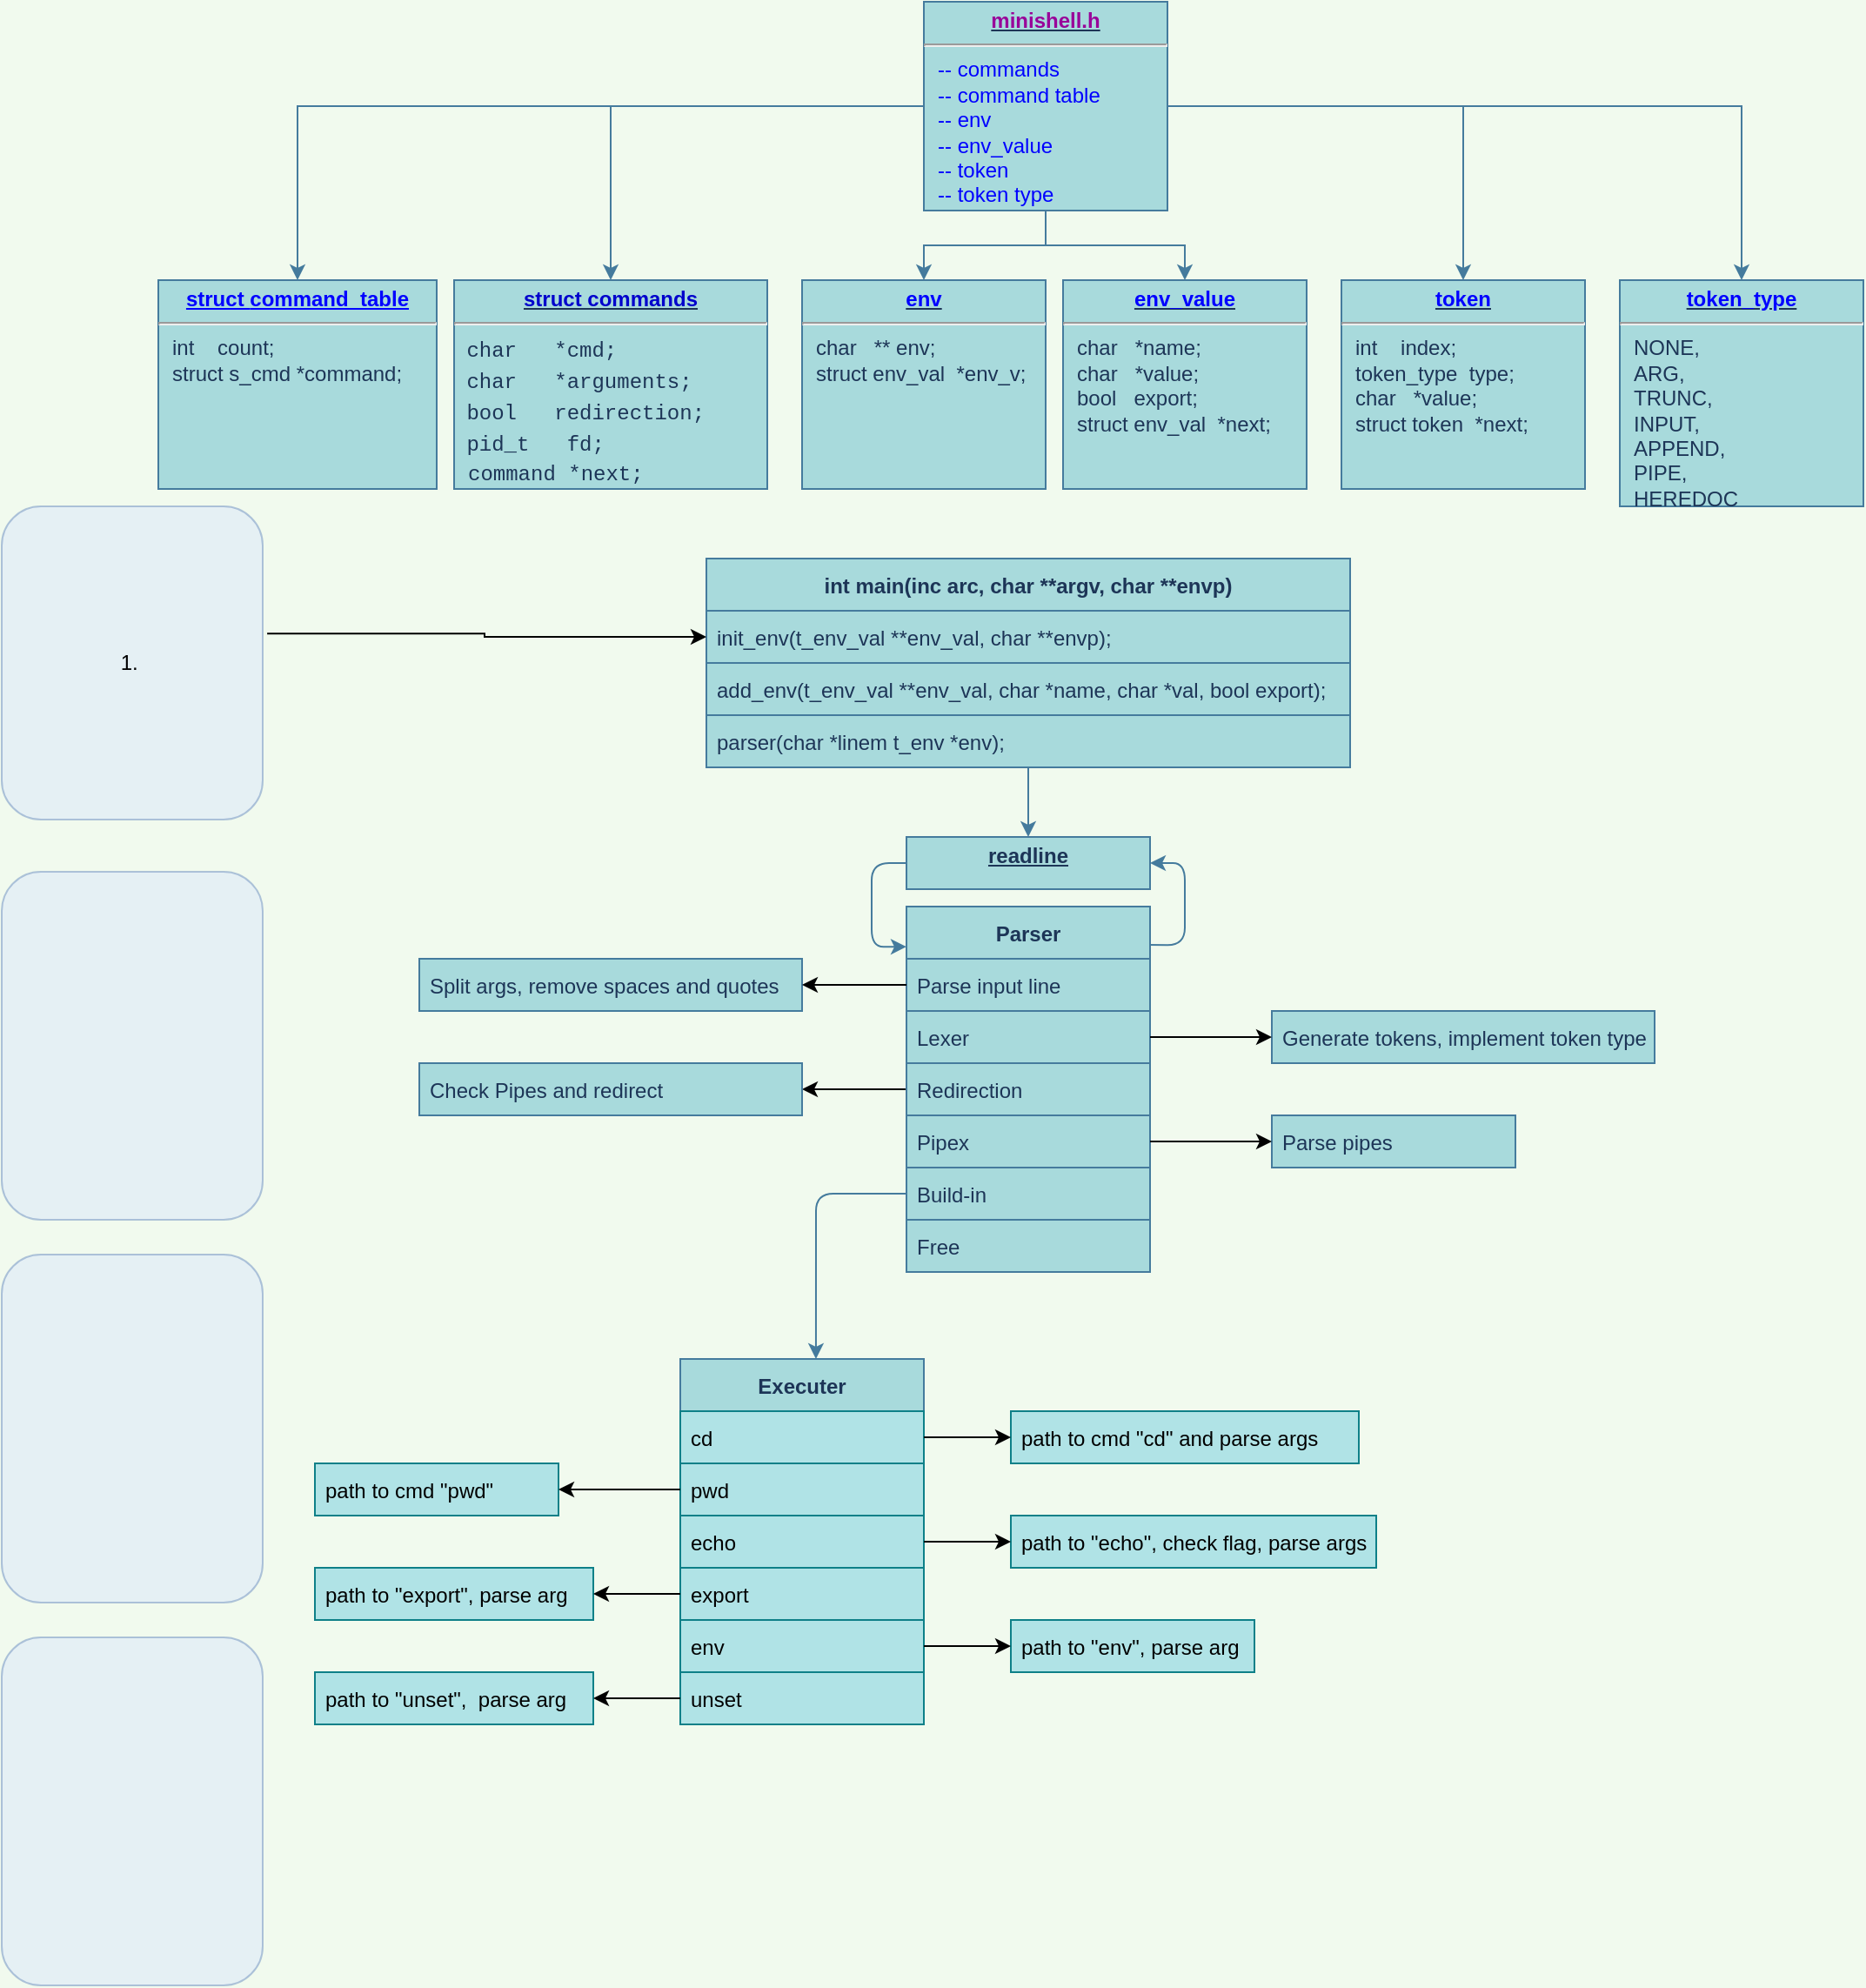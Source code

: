<mxfile version="18.0.3" type="github">
  <diagram name="Page-1" id="a7904f86-f2b4-8e86-fa97-74104820619b">
    <mxGraphModel dx="1113" dy="1105" grid="1" gridSize="10" guides="1" tooltips="1" connect="1" arrows="1" fold="1" page="1" pageScale="1" pageWidth="1100" pageHeight="850" background="#F1FAEE" math="0" shadow="0">
      <root>
        <mxCell id="0" />
        <mxCell id="1" parent="0" />
        <mxCell id="W5EvjPhlibk-w1ctuXIB-3" value="" style="edgeStyle=orthogonalEdgeStyle;rounded=0;orthogonalLoop=1;jettySize=auto;html=1;labelBackgroundColor=#F1FAEE;strokeColor=#457B9D;fontColor=#1D3557;" parent="1" source="24794b860abc3c2d-1" target="W5EvjPhlibk-w1ctuXIB-2" edge="1">
          <mxGeometry relative="1" as="geometry" />
        </mxCell>
        <mxCell id="W5EvjPhlibk-w1ctuXIB-8" value="" style="edgeStyle=orthogonalEdgeStyle;rounded=0;orthogonalLoop=1;jettySize=auto;html=1;fontColor=#1D3557;labelBackgroundColor=#F1FAEE;strokeColor=#457B9D;" parent="1" source="24794b860abc3c2d-1" target="W5EvjPhlibk-w1ctuXIB-7" edge="1">
          <mxGeometry relative="1" as="geometry" />
        </mxCell>
        <mxCell id="W5EvjPhlibk-w1ctuXIB-10" value="" style="edgeStyle=orthogonalEdgeStyle;rounded=0;orthogonalLoop=1;jettySize=auto;html=1;fontColor=#1D3557;labelBackgroundColor=#F1FAEE;strokeColor=#457B9D;" parent="1" source="24794b860abc3c2d-1" target="W5EvjPhlibk-w1ctuXIB-9" edge="1">
          <mxGeometry relative="1" as="geometry" />
        </mxCell>
        <mxCell id="W5EvjPhlibk-w1ctuXIB-12" value="" style="edgeStyle=orthogonalEdgeStyle;rounded=0;orthogonalLoop=1;jettySize=auto;html=1;fontColor=#1D3557;labelBackgroundColor=#F1FAEE;strokeColor=#457B9D;" parent="1" source="24794b860abc3c2d-1" target="W5EvjPhlibk-w1ctuXIB-11" edge="1">
          <mxGeometry relative="1" as="geometry" />
        </mxCell>
        <mxCell id="W5EvjPhlibk-w1ctuXIB-14" value="" style="edgeStyle=orthogonalEdgeStyle;rounded=0;orthogonalLoop=1;jettySize=auto;html=1;fontColor=#1D3557;labelBackgroundColor=#F1FAEE;strokeColor=#457B9D;" parent="1" source="24794b860abc3c2d-1" target="W5EvjPhlibk-w1ctuXIB-13" edge="1">
          <mxGeometry relative="1" as="geometry" />
        </mxCell>
        <mxCell id="24794b860abc3c2d-1" value="&lt;p style=&quot;margin: 0px ; margin-top: 4px ; text-align: center ; text-decoration: underline&quot;&gt;&lt;b&gt;&lt;font color=&quot;#990099&quot;&gt;minishell.h&lt;/font&gt;&lt;/b&gt;&lt;/p&gt;&lt;hr&gt;&lt;p style=&quot;margin: 0px ; margin-left: 8px&quot;&gt;&lt;font color=&quot;#0000ff&quot;&gt;-- commands&lt;/font&gt;&lt;/p&gt;&lt;p style=&quot;margin: 0px ; margin-left: 8px&quot;&gt;&lt;font color=&quot;#0000ff&quot;&gt;-- command table&lt;/font&gt;&lt;/p&gt;&lt;p style=&quot;margin: 0px ; margin-left: 8px&quot;&gt;&lt;font color=&quot;#0000ff&quot;&gt;-- env&lt;/font&gt;&lt;/p&gt;&lt;p style=&quot;margin: 0px ; margin-left: 8px&quot;&gt;&lt;font color=&quot;#0000ff&quot;&gt;-- env_value&lt;/font&gt;&lt;/p&gt;&lt;p style=&quot;margin: 0px ; margin-left: 8px&quot;&gt;&lt;font color=&quot;#0000ff&quot;&gt;-- token&lt;/font&gt;&lt;/p&gt;&lt;p style=&quot;margin: 0px ; margin-left: 8px&quot;&gt;&lt;font color=&quot;#0000ff&quot;&gt;-- token type&lt;/font&gt;&lt;/p&gt;&lt;p style=&quot;margin: 0px ; margin-left: 8px&quot;&gt;&lt;br&gt;&lt;/p&gt;" style="verticalAlign=top;align=left;overflow=fill;fontSize=12;fontFamily=Helvetica;html=1;rounded=0;shadow=0;comic=0;labelBackgroundColor=none;strokeWidth=1;fillColor=#A8DADC;strokeColor=#457B9D;fontColor=#1D3557;" parent="1" vertex="1">
          <mxGeometry x="560" y="60" width="140" height="120" as="geometry" />
        </mxCell>
        <mxCell id="W5EvjPhlibk-w1ctuXIB-5" value="" style="edgeStyle=orthogonalEdgeStyle;rounded=0;orthogonalLoop=1;jettySize=auto;html=1;labelBackgroundColor=#F1FAEE;strokeColor=#457B9D;fontColor=#1D3557;" parent="1" source="24794b860abc3c2d-1" target="W5EvjPhlibk-w1ctuXIB-4" edge="1">
          <mxGeometry relative="1" as="geometry" />
        </mxCell>
        <mxCell id="W5EvjPhlibk-w1ctuXIB-2" value="&lt;p style=&quot;margin: 0px ; margin-top: 4px ; text-align: center ; text-decoration: underline&quot;&gt;&lt;b&gt;&lt;font color=&quot;#0000cc&quot;&gt;struct commands&lt;/font&gt;&lt;/b&gt;&lt;/p&gt;&lt;hr&gt;&lt;div style=&quot;font-family: &amp;#34;menlo&amp;#34; , &amp;#34;monaco&amp;#34; , &amp;#34;courier new&amp;#34; , monospace ; line-height: 18px&quot;&gt;&lt;div&gt;&lt;span style=&quot;white-space: pre&quot;&gt;&amp;nbsp;&lt;/span&gt;char &lt;span style=&quot;white-space: pre&quot;&gt; &lt;/span&gt;&amp;nbsp;*cmd;&lt;/div&gt;&lt;div&gt;    &amp;nbsp;char &lt;span style=&quot;white-space: pre&quot;&gt; &lt;/span&gt;&amp;nbsp;*arguments;&lt;/div&gt;&lt;div&gt;    &amp;nbsp;bool &lt;span style=&quot;white-space: pre&quot;&gt; &lt;/span&gt;               redirection;&lt;/div&gt;&lt;div&gt;    &amp;nbsp;pid_t &lt;span style=&quot;white-space: pre&quot;&gt; &lt;/span&gt;              fd;&lt;/div&gt;&lt;/div&gt;&lt;p style=&quot;margin: 0px ; margin-left: 8px&quot;&gt;&lt;span style=&quot;font-family: &amp;#34;menlo&amp;#34; , &amp;#34;monaco&amp;#34; , &amp;#34;courier new&amp;#34; , monospace&quot;&gt;command&lt;/span&gt;&lt;span style=&quot;font-family: &amp;#34;menlo&amp;#34; , &amp;#34;monaco&amp;#34; , &amp;#34;courier new&amp;#34; , monospace&quot;&gt;    &lt;/span&gt;&lt;span style=&quot;font-family: &amp;#34;menlo&amp;#34; , &amp;#34;monaco&amp;#34; , &amp;#34;courier new&amp;#34; , monospace&quot;&gt;*&lt;/span&gt;&lt;span style=&quot;font-family: &amp;#34;menlo&amp;#34; , &amp;#34;monaco&amp;#34; , &amp;#34;courier new&amp;#34; , monospace&quot;&gt;next&lt;/span&gt;&lt;span style=&quot;font-family: &amp;#34;menlo&amp;#34; , &amp;#34;monaco&amp;#34; , &amp;#34;courier new&amp;#34; , monospace&quot;&gt;;&lt;/span&gt;&amp;nbsp;&lt;/p&gt;" style="verticalAlign=top;align=left;overflow=fill;fontSize=12;fontFamily=Helvetica;html=1;rounded=0;shadow=0;comic=0;labelBackgroundColor=none;strokeWidth=1;fillColor=#A8DADC;strokeColor=#457B9D;fontColor=#1D3557;" parent="1" vertex="1">
          <mxGeometry x="290" y="220" width="180" height="120" as="geometry" />
        </mxCell>
        <mxCell id="W5EvjPhlibk-w1ctuXIB-4" value="&lt;p style=&quot;margin: 4px 0px 0px ; text-align: center&quot;&gt;&lt;font color=&quot;#0000ff&quot;&gt;&lt;b style=&quot;text-decoration: underline&quot;&gt;struct&amp;nbsp;&lt;/b&gt;&lt;b&gt;&lt;u&gt;command_table&lt;/u&gt;&lt;/b&gt;&lt;/font&gt;&lt;/p&gt;&lt;hr&gt;&lt;p style=&quot;margin: 0px ; margin-left: 8px&quot;&gt;int &lt;span style=&quot;white-space: pre&quot;&gt; &lt;span style=&quot;white-space: pre&quot;&gt; &lt;span style=&quot;white-space: pre&quot;&gt; &lt;/span&gt;&lt;/span&gt;&lt;/span&gt;count;&lt;/p&gt;&lt;p style=&quot;margin: 0px ; margin-left: 8px&quot;&gt;struct s_cmd&lt;span style=&quot;white-space: pre&quot;&gt; &lt;/span&gt;*command;&lt;/p&gt;" style="verticalAlign=top;align=left;overflow=fill;fontSize=12;fontFamily=Helvetica;html=1;rounded=0;shadow=0;comic=0;labelBackgroundColor=none;strokeWidth=1;fillColor=#A8DADC;strokeColor=#457B9D;fontColor=#1D3557;" parent="1" vertex="1">
          <mxGeometry x="120" y="220" width="160" height="120" as="geometry" />
        </mxCell>
        <mxCell id="W5EvjPhlibk-w1ctuXIB-6" style="edgeStyle=orthogonalEdgeStyle;rounded=0;orthogonalLoop=1;jettySize=auto;html=1;exitX=0.5;exitY=1;exitDx=0;exitDy=0;labelBackgroundColor=#F1FAEE;strokeColor=#457B9D;fontColor=#1D3557;" parent="1" source="W5EvjPhlibk-w1ctuXIB-4" target="W5EvjPhlibk-w1ctuXIB-4" edge="1">
          <mxGeometry relative="1" as="geometry" />
        </mxCell>
        <mxCell id="W5EvjPhlibk-w1ctuXIB-7" value="&lt;p style=&quot;margin: 0px ; margin-top: 4px ; text-align: center ; text-decoration: underline&quot;&gt;&lt;b&gt;&lt;font color=&quot;#0000ff&quot;&gt;token&lt;/font&gt;&lt;/b&gt;&lt;/p&gt;&lt;hr&gt;&lt;p style=&quot;margin: 0px ; margin-left: 8px&quot;&gt;int &lt;span style=&quot;white-space: pre&quot;&gt; &lt;span style=&quot;white-space: pre&quot;&gt; &lt;span style=&quot;white-space: pre&quot;&gt; &lt;/span&gt;&lt;/span&gt;&lt;/span&gt;index;&lt;/p&gt;&lt;p style=&quot;margin: 0px ; margin-left: 8px&quot;&gt;token_type &lt;span style=&quot;white-space: pre&quot;&gt; &lt;/span&gt;type;&lt;/p&gt;&lt;p style=&quot;margin: 0px ; margin-left: 8px&quot;&gt;char &lt;span style=&quot;white-space: pre&quot;&gt; &lt;span style=&quot;white-space: pre&quot;&gt; &lt;/span&gt;&lt;/span&gt;*value;&lt;/p&gt;&lt;p style=&quot;margin: 0px ; margin-left: 8px&quot;&gt;struct token &lt;span style=&quot;white-space: pre&quot;&gt; &lt;/span&gt;*next;&lt;/p&gt;&lt;p style=&quot;margin: 0px ; margin-left: 8px&quot;&gt;&lt;br&gt;&lt;/p&gt;" style="verticalAlign=top;align=left;overflow=fill;fontSize=12;fontFamily=Helvetica;html=1;rounded=0;shadow=0;comic=0;labelBackgroundColor=none;strokeWidth=1;fillColor=#A8DADC;strokeColor=#457B9D;fontColor=#1D3557;" parent="1" vertex="1">
          <mxGeometry x="800" y="220" width="140" height="120" as="geometry" />
        </mxCell>
        <mxCell id="W5EvjPhlibk-w1ctuXIB-9" value="&lt;p style=&quot;margin: 0px ; margin-top: 4px ; text-align: center ; text-decoration: underline&quot;&gt;&lt;b&gt;&lt;font color=&quot;#0000ff&quot;&gt;env_value&lt;/font&gt;&lt;/b&gt;&lt;/p&gt;&lt;hr&gt;&lt;p style=&quot;margin: 0px ; margin-left: 8px&quot;&gt;char&lt;span style=&quot;white-space: pre&quot;&gt; &lt;span style=&quot;white-space: pre&quot;&gt; &lt;span style=&quot;white-space: pre&quot;&gt; &lt;/span&gt;&lt;/span&gt;&lt;/span&gt;*name;&lt;/p&gt;&lt;p style=&quot;margin: 0px ; margin-left: 8px&quot;&gt;char &lt;span style=&quot;white-space: pre&quot;&gt; &lt;span style=&quot;white-space: pre&quot;&gt; &lt;/span&gt;&lt;/span&gt;*value;&lt;/p&gt;&lt;p style=&quot;margin: 0px ; margin-left: 8px&quot;&gt;bool &lt;span style=&quot;white-space: pre&quot;&gt; &lt;span style=&quot;white-space: pre&quot;&gt; &lt;/span&gt;&lt;/span&gt;export;&lt;/p&gt;&lt;p style=&quot;margin: 0px ; margin-left: 8px&quot;&gt;struct env_val &lt;span style=&quot;white-space: pre&quot;&gt; &lt;/span&gt;*next;&lt;/p&gt;&lt;p style=&quot;margin: 0px ; margin-left: 8px&quot;&gt;&lt;br&gt;&lt;/p&gt;&lt;p style=&quot;margin: 0px ; margin-left: 8px&quot;&gt;&lt;br&gt;&lt;/p&gt;" style="verticalAlign=top;align=left;overflow=fill;fontSize=12;fontFamily=Helvetica;html=1;rounded=0;shadow=0;comic=0;labelBackgroundColor=none;strokeWidth=1;fillColor=#A8DADC;strokeColor=#457B9D;fontColor=#1D3557;" parent="1" vertex="1">
          <mxGeometry x="640" y="220" width="140" height="120" as="geometry" />
        </mxCell>
        <mxCell id="W5EvjPhlibk-w1ctuXIB-11" value="&lt;p style=&quot;margin: 0px ; margin-top: 4px ; text-align: center ; text-decoration: underline&quot;&gt;&lt;b&gt;&lt;font color=&quot;#0000ff&quot;&gt;token_type&lt;/font&gt;&lt;/b&gt;&lt;/p&gt;&lt;hr&gt;&lt;p style=&quot;margin: 0px ; margin-left: 8px&quot;&gt;NONE,&lt;/p&gt;&lt;p style=&quot;margin: 0px ; margin-left: 8px&quot;&gt;ARG,&lt;/p&gt;&lt;p style=&quot;margin: 0px ; margin-left: 8px&quot;&gt;TRUNC,&lt;/p&gt;&lt;p style=&quot;margin: 0px ; margin-left: 8px&quot;&gt;INPUT,&lt;/p&gt;&lt;p style=&quot;margin: 0px ; margin-left: 8px&quot;&gt;APPEND,&lt;/p&gt;&lt;p style=&quot;margin: 0px ; margin-left: 8px&quot;&gt;PIPE,&lt;/p&gt;&lt;p style=&quot;margin: 0px ; margin-left: 8px&quot;&gt;HEREDOC&lt;/p&gt;&lt;p style=&quot;margin: 0px ; margin-left: 8px&quot;&gt;&lt;br&gt;&lt;/p&gt;" style="verticalAlign=top;align=left;overflow=fill;fontSize=12;fontFamily=Helvetica;html=1;rounded=0;shadow=0;comic=0;labelBackgroundColor=none;strokeWidth=1;fillColor=#A8DADC;strokeColor=#457B9D;fontColor=#1D3557;" parent="1" vertex="1">
          <mxGeometry x="960" y="220" width="140" height="130" as="geometry" />
        </mxCell>
        <mxCell id="W5EvjPhlibk-w1ctuXIB-13" value="&lt;p style=&quot;margin: 0px ; margin-top: 4px ; text-align: center ; text-decoration: underline&quot;&gt;&lt;b&gt;&lt;font color=&quot;#0000ff&quot;&gt;env&lt;/font&gt;&lt;/b&gt;&lt;/p&gt;&lt;hr&gt;&lt;p style=&quot;margin: 0px ; margin-left: 8px&quot;&gt;char &lt;span style=&quot;white-space: pre&quot;&gt; &lt;span style=&quot;white-space: pre&quot;&gt; &lt;/span&gt;&lt;/span&gt;** env;&lt;/p&gt;&lt;p style=&quot;margin: 0px ; margin-left: 8px&quot;&gt;struct env_val &lt;span style=&quot;white-space: pre&quot;&gt; &lt;/span&gt;*env_v;&lt;/p&gt;&lt;p style=&quot;margin: 0px ; margin-left: 8px&quot;&gt;&lt;br&gt;&lt;/p&gt;" style="verticalAlign=top;align=left;overflow=fill;fontSize=12;fontFamily=Helvetica;html=1;rounded=0;shadow=0;comic=0;labelBackgroundColor=none;strokeWidth=1;fillColor=#A8DADC;strokeColor=#457B9D;fontColor=#1D3557;" parent="1" vertex="1">
          <mxGeometry x="490" y="220" width="140" height="120" as="geometry" />
        </mxCell>
        <mxCell id="dsdkV8LzMOxpKACkDe4v-24" style="edgeStyle=orthogonalEdgeStyle;curved=0;rounded=1;sketch=0;orthogonalLoop=1;jettySize=auto;html=1;entryX=0;entryY=0.11;entryDx=0;entryDy=0;entryPerimeter=0;fontColor=#1D3557;strokeColor=#457B9D;fillColor=#A8DADC;exitX=0;exitY=0.5;exitDx=0;exitDy=0;labelBackgroundColor=#F1FAEE;" parent="1" source="W5EvjPhlibk-w1ctuXIB-15" target="dsdkV8LzMOxpKACkDe4v-9" edge="1">
          <mxGeometry relative="1" as="geometry" />
        </mxCell>
        <mxCell id="W5EvjPhlibk-w1ctuXIB-15" value="&lt;p style=&quot;margin: 0px ; margin-top: 4px ; text-align: center ; text-decoration: underline&quot;&gt;&lt;b&gt;readline&lt;/b&gt;&lt;/p&gt;" style="verticalAlign=top;align=left;overflow=fill;fontSize=12;fontFamily=Helvetica;html=1;rounded=0;shadow=0;comic=0;labelBackgroundColor=none;strokeWidth=1;fillColor=#A8DADC;strokeColor=#457B9D;fontColor=#1D3557;" parent="1" vertex="1">
          <mxGeometry x="550" y="540" width="140" height="30" as="geometry" />
        </mxCell>
        <mxCell id="dsdkV8LzMOxpKACkDe4v-19" value="" style="edgeStyle=orthogonalEdgeStyle;rounded=0;orthogonalLoop=1;jettySize=auto;html=1;labelBackgroundColor=#F1FAEE;strokeColor=#457B9D;fontColor=#1D3557;" parent="1" source="dsdkV8LzMOxpKACkDe4v-2" target="W5EvjPhlibk-w1ctuXIB-15" edge="1">
          <mxGeometry relative="1" as="geometry" />
        </mxCell>
        <mxCell id="dsdkV8LzMOxpKACkDe4v-2" value="int main(inc arc, char **argv, char **envp)" style="swimlane;fontStyle=1;childLayout=stackLayout;horizontal=1;startSize=30;horizontalStack=0;resizeParent=1;resizeParentMax=0;resizeLast=0;collapsible=1;marginBottom=0;rounded=0;fillColor=#A8DADC;strokeColor=#457B9D;fontColor=#1D3557;" parent="1" vertex="1">
          <mxGeometry x="435" y="380" width="370" height="120" as="geometry">
            <mxRectangle x="435" y="380" width="270" height="30" as="alternateBounds" />
          </mxGeometry>
        </mxCell>
        <mxCell id="dsdkV8LzMOxpKACkDe4v-3" value="init_env(t_env_val **env_val, char **envp);" style="text;align=left;verticalAlign=middle;spacingLeft=4;spacingRight=4;overflow=hidden;points=[[0,0.5],[1,0.5]];portConstraint=eastwest;rotatable=0;fillColor=#A8DADC;fontColor=#1D3557;strokeColor=#457B9D;rounded=0;" parent="dsdkV8LzMOxpKACkDe4v-2" vertex="1">
          <mxGeometry y="30" width="370" height="30" as="geometry" />
        </mxCell>
        <mxCell id="dsdkV8LzMOxpKACkDe4v-4" value="add_env(t_env_val **env_val, char *name, char *val, bool export);" style="text;align=left;verticalAlign=middle;spacingLeft=4;spacingRight=4;overflow=hidden;points=[[0,0.5],[1,0.5]];portConstraint=eastwest;rotatable=0;fillColor=#A8DADC;fontColor=#1D3557;strokeColor=#457B9D;rounded=0;" parent="dsdkV8LzMOxpKACkDe4v-2" vertex="1">
          <mxGeometry y="60" width="370" height="30" as="geometry" />
        </mxCell>
        <mxCell id="dsdkV8LzMOxpKACkDe4v-5" value="parser(char *linem t_env *env);" style="text;align=left;verticalAlign=middle;spacingLeft=4;spacingRight=4;overflow=hidden;points=[[0,0.5],[1,0.5]];portConstraint=eastwest;rotatable=0;fillColor=#A8DADC;fontColor=#1D3557;strokeColor=#457B9D;rounded=0;" parent="dsdkV8LzMOxpKACkDe4v-2" vertex="1">
          <mxGeometry y="90" width="370" height="30" as="geometry" />
        </mxCell>
        <mxCell id="dsdkV8LzMOxpKACkDe4v-26" style="edgeStyle=orthogonalEdgeStyle;curved=0;rounded=1;sketch=0;orthogonalLoop=1;jettySize=auto;html=1;entryX=1;entryY=0.5;entryDx=0;entryDy=0;fontColor=#1D3557;strokeColor=#457B9D;fillColor=#A8DADC;exitX=0.993;exitY=0.105;exitDx=0;exitDy=0;exitPerimeter=0;labelBackgroundColor=#F1FAEE;" parent="1" source="dsdkV8LzMOxpKACkDe4v-9" target="W5EvjPhlibk-w1ctuXIB-15" edge="1">
          <mxGeometry relative="1" as="geometry" />
        </mxCell>
        <mxCell id="6PJnitpZ1YVtdbFb0aaP-4" style="edgeStyle=orthogonalEdgeStyle;rounded=0;orthogonalLoop=1;jettySize=auto;html=1;exitX=0;exitY=0.5;exitDx=0;exitDy=0;entryX=1;entryY=0.5;entryDx=0;entryDy=0;" edge="1" parent="1" source="dsdkV8LzMOxpKACkDe4v-9" target="dsdkV8LzMOxpKACkDe4v-20">
          <mxGeometry relative="1" as="geometry" />
        </mxCell>
        <mxCell id="dsdkV8LzMOxpKACkDe4v-9" value="Parser" style="swimlane;fontStyle=1;childLayout=stackLayout;horizontal=1;startSize=30;horizontalStack=0;resizeParent=1;resizeParentMax=0;resizeLast=0;collapsible=1;marginBottom=0;fillColor=#A8DADC;fontColor=#1D3557;strokeColor=#457B9D;rounded=0;" parent="1" vertex="1">
          <mxGeometry x="550" y="580" width="140" height="210" as="geometry">
            <mxRectangle x="550" y="590" width="70" height="30" as="alternateBounds" />
          </mxGeometry>
        </mxCell>
        <mxCell id="6PJnitpZ1YVtdbFb0aaP-7" value="Parse input line" style="text;strokeColor=#457B9D;fillColor=#A8DADC;align=left;verticalAlign=middle;spacingLeft=4;spacingRight=4;overflow=hidden;points=[[0,0.5],[1,0.5]];portConstraint=eastwest;rotatable=0;fontColor=#1D3557;rounded=0;" vertex="1" parent="dsdkV8LzMOxpKACkDe4v-9">
          <mxGeometry y="30" width="140" height="30" as="geometry" />
        </mxCell>
        <mxCell id="dsdkV8LzMOxpKACkDe4v-14" value="Lexer" style="text;strokeColor=#457B9D;fillColor=#A8DADC;align=left;verticalAlign=middle;spacingLeft=4;spacingRight=4;overflow=hidden;points=[[0,0.5],[1,0.5]];portConstraint=eastwest;rotatable=0;fontColor=#1D3557;rounded=0;" parent="dsdkV8LzMOxpKACkDe4v-9" vertex="1">
          <mxGeometry y="60" width="140" height="30" as="geometry" />
        </mxCell>
        <mxCell id="6PJnitpZ1YVtdbFb0aaP-3" value="Redirection" style="text;strokeColor=#457B9D;fillColor=#A8DADC;align=left;verticalAlign=middle;spacingLeft=4;spacingRight=4;overflow=hidden;points=[[0,0.5],[1,0.5]];portConstraint=eastwest;rotatable=0;fontColor=#1D3557;rounded=0;" vertex="1" parent="dsdkV8LzMOxpKACkDe4v-9">
          <mxGeometry y="90" width="140" height="30" as="geometry" />
        </mxCell>
        <mxCell id="dsdkV8LzMOxpKACkDe4v-12" value="Pipex" style="text;strokeColor=#457B9D;fillColor=#A8DADC;align=left;verticalAlign=middle;spacingLeft=4;spacingRight=4;overflow=hidden;points=[[0,0.5],[1,0.5]];portConstraint=eastwest;rotatable=0;fontColor=#1D3557;rounded=0;" parent="dsdkV8LzMOxpKACkDe4v-9" vertex="1">
          <mxGeometry y="120" width="140" height="30" as="geometry" />
        </mxCell>
        <mxCell id="dsdkV8LzMOxpKACkDe4v-28" value="Build-in" style="text;strokeColor=#457B9D;fillColor=#A8DADC;align=left;verticalAlign=middle;spacingLeft=4;spacingRight=4;overflow=hidden;points=[[0,0.5],[1,0.5]];portConstraint=eastwest;rotatable=0;fontColor=#1D3557;rounded=0;fontStyle=0" parent="dsdkV8LzMOxpKACkDe4v-9" vertex="1">
          <mxGeometry y="150" width="140" height="30" as="geometry" />
        </mxCell>
        <mxCell id="dsdkV8LzMOxpKACkDe4v-15" value="Free" style="text;strokeColor=#457B9D;fillColor=#A8DADC;align=left;verticalAlign=middle;spacingLeft=4;spacingRight=4;overflow=hidden;points=[[0,0.5],[1,0.5]];portConstraint=eastwest;rotatable=0;fontColor=#1D3557;rounded=0;" parent="dsdkV8LzMOxpKACkDe4v-9" vertex="1">
          <mxGeometry y="180" width="140" height="30" as="geometry" />
        </mxCell>
        <mxCell id="dsdkV8LzMOxpKACkDe4v-30" style="edgeStyle=orthogonalEdgeStyle;curved=0;rounded=1;sketch=0;orthogonalLoop=1;jettySize=auto;html=1;entryX=0.557;entryY=0;entryDx=0;entryDy=0;fontColor=#1D3557;strokeColor=#457B9D;fillColor=#A8DADC;entryPerimeter=0;labelBackgroundColor=#F1FAEE;" parent="1" source="dsdkV8LzMOxpKACkDe4v-28" target="dsdkV8LzMOxpKACkDe4v-32" edge="1">
          <mxGeometry relative="1" as="geometry">
            <mxPoint x="310" y="740" as="targetPoint" />
          </mxGeometry>
        </mxCell>
        <mxCell id="dsdkV8LzMOxpKACkDe4v-32" value="Executer" style="swimlane;fontStyle=1;childLayout=stackLayout;horizontal=1;startSize=30;horizontalStack=0;resizeParent=1;resizeParentMax=0;resizeLast=0;collapsible=1;marginBottom=0;rounded=0;sketch=0;fontColor=#1D3557;strokeColor=#457B9D;fillColor=#A8DADC;" parent="1" vertex="1">
          <mxGeometry x="420" y="840" width="140" height="210" as="geometry" />
        </mxCell>
        <mxCell id="dsdkV8LzMOxpKACkDe4v-34" value="cd" style="text;strokeColor=#0e8088;fillColor=#b0e3e6;align=left;verticalAlign=middle;spacingLeft=4;spacingRight=4;overflow=hidden;points=[[0,0.5],[1,0.5]];portConstraint=eastwest;rotatable=0;rounded=0;sketch=0;" parent="dsdkV8LzMOxpKACkDe4v-32" vertex="1">
          <mxGeometry y="30" width="140" height="30" as="geometry" />
        </mxCell>
        <mxCell id="6PJnitpZ1YVtdbFb0aaP-11" value="pwd" style="text;strokeColor=#0e8088;fillColor=#b0e3e6;align=left;verticalAlign=middle;spacingLeft=4;spacingRight=4;overflow=hidden;points=[[0,0.5],[1,0.5]];portConstraint=eastwest;rotatable=0;rounded=0;sketch=0;" vertex="1" parent="dsdkV8LzMOxpKACkDe4v-32">
          <mxGeometry y="60" width="140" height="30" as="geometry" />
        </mxCell>
        <mxCell id="dsdkV8LzMOxpKACkDe4v-37" value="echo" style="text;strokeColor=#0e8088;fillColor=#b0e3e6;align=left;verticalAlign=middle;spacingLeft=4;spacingRight=4;overflow=hidden;points=[[0,0.5],[1,0.5]];portConstraint=eastwest;rotatable=0;rounded=0;sketch=0;" parent="dsdkV8LzMOxpKACkDe4v-32" vertex="1">
          <mxGeometry y="90" width="140" height="30" as="geometry" />
        </mxCell>
        <mxCell id="6PJnitpZ1YVtdbFb0aaP-15" value="export" style="text;strokeColor=#0e8088;fillColor=#b0e3e6;align=left;verticalAlign=middle;spacingLeft=4;spacingRight=4;overflow=hidden;points=[[0,0.5],[1,0.5]];portConstraint=eastwest;rotatable=0;rounded=0;sketch=0;" vertex="1" parent="dsdkV8LzMOxpKACkDe4v-32">
          <mxGeometry y="120" width="140" height="30" as="geometry" />
        </mxCell>
        <mxCell id="dsdkV8LzMOxpKACkDe4v-36" value="env" style="text;strokeColor=#0e8088;fillColor=#b0e3e6;align=left;verticalAlign=middle;spacingLeft=4;spacingRight=4;overflow=hidden;points=[[0,0.5],[1,0.5]];portConstraint=eastwest;rotatable=0;rounded=0;sketch=0;" parent="dsdkV8LzMOxpKACkDe4v-32" vertex="1">
          <mxGeometry y="150" width="140" height="30" as="geometry" />
        </mxCell>
        <mxCell id="dsdkV8LzMOxpKACkDe4v-39" value="unset" style="text;strokeColor=#0e8088;fillColor=#b0e3e6;align=left;verticalAlign=middle;spacingLeft=4;spacingRight=4;overflow=hidden;points=[[0,0.5],[1,0.5]];portConstraint=eastwest;rotatable=0;rounded=0;sketch=0;" parent="dsdkV8LzMOxpKACkDe4v-32" vertex="1">
          <mxGeometry y="180" width="140" height="30" as="geometry" />
        </mxCell>
        <mxCell id="6PJnitpZ1YVtdbFb0aaP-1" value="Generate tokens, implement token type" style="text;strokeColor=#457B9D;fillColor=#A8DADC;align=left;verticalAlign=middle;spacingLeft=4;spacingRight=4;overflow=hidden;points=[[0,0.5],[1,0.5]];portConstraint=eastwest;rotatable=0;fontColor=#1D3557;rounded=0;" vertex="1" parent="1">
          <mxGeometry x="760" y="640" width="220" height="30" as="geometry" />
        </mxCell>
        <mxCell id="6PJnitpZ1YVtdbFb0aaP-2" style="edgeStyle=orthogonalEdgeStyle;rounded=0;orthogonalLoop=1;jettySize=auto;html=1;exitX=1;exitY=0.5;exitDx=0;exitDy=0;entryX=0;entryY=0.5;entryDx=0;entryDy=0;" edge="1" parent="1" source="dsdkV8LzMOxpKACkDe4v-14" target="6PJnitpZ1YVtdbFb0aaP-1">
          <mxGeometry relative="1" as="geometry" />
        </mxCell>
        <mxCell id="dsdkV8LzMOxpKACkDe4v-20" value="Check Pipes and redirect" style="text;strokeColor=#457B9D;fillColor=#A8DADC;align=left;verticalAlign=middle;spacingLeft=4;spacingRight=4;overflow=hidden;points=[[0,0.5],[1,0.5]];portConstraint=eastwest;rotatable=0;fontColor=#1D3557;rounded=0;" parent="1" vertex="1">
          <mxGeometry x="270" y="670" width="220" height="30" as="geometry" />
        </mxCell>
        <mxCell id="6PJnitpZ1YVtdbFb0aaP-5" value="Parse pipes" style="text;strokeColor=#457B9D;fillColor=#A8DADC;align=left;verticalAlign=middle;spacingLeft=4;spacingRight=4;overflow=hidden;points=[[0,0.5],[1,0.5]];portConstraint=eastwest;rotatable=0;fontColor=#1D3557;rounded=0;" vertex="1" parent="1">
          <mxGeometry x="760" y="700" width="140" height="30" as="geometry" />
        </mxCell>
        <mxCell id="6PJnitpZ1YVtdbFb0aaP-6" style="edgeStyle=orthogonalEdgeStyle;rounded=0;orthogonalLoop=1;jettySize=auto;html=1;exitX=1;exitY=0.5;exitDx=0;exitDy=0;" edge="1" parent="1" source="dsdkV8LzMOxpKACkDe4v-12" target="6PJnitpZ1YVtdbFb0aaP-5">
          <mxGeometry relative="1" as="geometry" />
        </mxCell>
        <mxCell id="dsdkV8LzMOxpKACkDe4v-13" value="Split args, remove spaces and quotes" style="text;strokeColor=#457B9D;fillColor=#A8DADC;align=left;verticalAlign=middle;spacingLeft=4;spacingRight=4;overflow=hidden;points=[[0,0.5],[1,0.5]];portConstraint=eastwest;rotatable=0;fontColor=#1D3557;rounded=0;" parent="1" vertex="1">
          <mxGeometry x="270" y="610" width="220" height="30" as="geometry" />
        </mxCell>
        <mxCell id="6PJnitpZ1YVtdbFb0aaP-8" style="edgeStyle=orthogonalEdgeStyle;rounded=0;orthogonalLoop=1;jettySize=auto;html=1;exitX=0;exitY=0.5;exitDx=0;exitDy=0;" edge="1" parent="1" source="6PJnitpZ1YVtdbFb0aaP-7" target="dsdkV8LzMOxpKACkDe4v-13">
          <mxGeometry relative="1" as="geometry" />
        </mxCell>
        <mxCell id="6PJnitpZ1YVtdbFb0aaP-9" value="path to cmd &quot;cd&quot; and parse args" style="text;strokeColor=#0e8088;fillColor=#b0e3e6;align=left;verticalAlign=middle;spacingLeft=4;spacingRight=4;overflow=hidden;points=[[0,0.5],[1,0.5]];portConstraint=eastwest;rotatable=0;rounded=0;sketch=0;" vertex="1" parent="1">
          <mxGeometry x="610" y="870" width="200" height="30" as="geometry" />
        </mxCell>
        <mxCell id="6PJnitpZ1YVtdbFb0aaP-10" style="edgeStyle=orthogonalEdgeStyle;rounded=0;orthogonalLoop=1;jettySize=auto;html=1;exitX=1;exitY=0.5;exitDx=0;exitDy=0;" edge="1" parent="1" source="dsdkV8LzMOxpKACkDe4v-34" target="6PJnitpZ1YVtdbFb0aaP-9">
          <mxGeometry relative="1" as="geometry" />
        </mxCell>
        <mxCell id="dsdkV8LzMOxpKACkDe4v-35" value="path to cmd &quot;pwd&quot;" style="text;strokeColor=#0e8088;fillColor=#b0e3e6;align=left;verticalAlign=middle;spacingLeft=4;spacingRight=4;overflow=hidden;points=[[0,0.5],[1,0.5]];portConstraint=eastwest;rotatable=0;rounded=0;sketch=0;" parent="1" vertex="1">
          <mxGeometry x="210" y="900" width="140" height="30" as="geometry" />
        </mxCell>
        <mxCell id="6PJnitpZ1YVtdbFb0aaP-12" style="edgeStyle=orthogonalEdgeStyle;rounded=0;orthogonalLoop=1;jettySize=auto;html=1;exitX=0;exitY=0.5;exitDx=0;exitDy=0;entryX=1;entryY=0.5;entryDx=0;entryDy=0;" edge="1" parent="1" source="6PJnitpZ1YVtdbFb0aaP-11" target="dsdkV8LzMOxpKACkDe4v-35">
          <mxGeometry relative="1" as="geometry" />
        </mxCell>
        <mxCell id="6PJnitpZ1YVtdbFb0aaP-13" value="path to &quot;echo&quot;, check flag, parse args" style="text;strokeColor=#0e8088;fillColor=#b0e3e6;align=left;verticalAlign=middle;spacingLeft=4;spacingRight=4;overflow=hidden;points=[[0,0.5],[1,0.5]];portConstraint=eastwest;rotatable=0;rounded=0;sketch=0;" vertex="1" parent="1">
          <mxGeometry x="610" y="930" width="210" height="30" as="geometry" />
        </mxCell>
        <mxCell id="6PJnitpZ1YVtdbFb0aaP-14" style="edgeStyle=orthogonalEdgeStyle;rounded=0;orthogonalLoop=1;jettySize=auto;html=1;exitX=1;exitY=0.5;exitDx=0;exitDy=0;entryX=0;entryY=0.5;entryDx=0;entryDy=0;" edge="1" parent="1" source="dsdkV8LzMOxpKACkDe4v-37" target="6PJnitpZ1YVtdbFb0aaP-13">
          <mxGeometry relative="1" as="geometry" />
        </mxCell>
        <mxCell id="dsdkV8LzMOxpKACkDe4v-38" value="path to &quot;export&quot;, parse arg" style="text;strokeColor=#0e8088;fillColor=#b0e3e6;align=left;verticalAlign=middle;spacingLeft=4;spacingRight=4;overflow=hidden;points=[[0,0.5],[1,0.5]];portConstraint=eastwest;rotatable=0;rounded=0;sketch=0;" parent="1" vertex="1">
          <mxGeometry x="210" y="960" width="160" height="30" as="geometry" />
        </mxCell>
        <mxCell id="6PJnitpZ1YVtdbFb0aaP-16" style="edgeStyle=orthogonalEdgeStyle;rounded=0;orthogonalLoop=1;jettySize=auto;html=1;exitX=0;exitY=0.5;exitDx=0;exitDy=0;entryX=1;entryY=0.5;entryDx=0;entryDy=0;" edge="1" parent="1" source="6PJnitpZ1YVtdbFb0aaP-15" target="dsdkV8LzMOxpKACkDe4v-38">
          <mxGeometry relative="1" as="geometry" />
        </mxCell>
        <mxCell id="6PJnitpZ1YVtdbFb0aaP-18" value="path to &quot;unset&quot;,  parse arg" style="text;strokeColor=#0e8088;fillColor=#b0e3e6;align=left;verticalAlign=middle;spacingLeft=4;spacingRight=4;overflow=hidden;points=[[0,0.5],[1,0.5]];portConstraint=eastwest;rotatable=0;rounded=0;sketch=0;" vertex="1" parent="1">
          <mxGeometry x="210" y="1020" width="160" height="30" as="geometry" />
        </mxCell>
        <mxCell id="6PJnitpZ1YVtdbFb0aaP-17" value="path to &quot;env&quot;, parse arg" style="text;strokeColor=#0e8088;fillColor=#b0e3e6;align=left;verticalAlign=middle;spacingLeft=4;spacingRight=4;overflow=hidden;points=[[0,0.5],[1,0.5]];portConstraint=eastwest;rotatable=0;rounded=0;sketch=0;" vertex="1" parent="1">
          <mxGeometry x="610" y="990" width="140" height="30" as="geometry" />
        </mxCell>
        <mxCell id="6PJnitpZ1YVtdbFb0aaP-19" style="edgeStyle=orthogonalEdgeStyle;rounded=0;orthogonalLoop=1;jettySize=auto;html=1;exitX=1;exitY=0.5;exitDx=0;exitDy=0;entryX=0;entryY=0.5;entryDx=0;entryDy=0;" edge="1" parent="1" source="dsdkV8LzMOxpKACkDe4v-36" target="6PJnitpZ1YVtdbFb0aaP-17">
          <mxGeometry relative="1" as="geometry" />
        </mxCell>
        <mxCell id="6PJnitpZ1YVtdbFb0aaP-20" style="edgeStyle=orthogonalEdgeStyle;rounded=0;orthogonalLoop=1;jettySize=auto;html=1;exitX=0;exitY=0.5;exitDx=0;exitDy=0;entryX=1;entryY=0.5;entryDx=0;entryDy=0;" edge="1" parent="1" source="dsdkV8LzMOxpKACkDe4v-39" target="6PJnitpZ1YVtdbFb0aaP-18">
          <mxGeometry relative="1" as="geometry" />
        </mxCell>
        <mxCell id="6PJnitpZ1YVtdbFb0aaP-22" style="edgeStyle=orthogonalEdgeStyle;rounded=0;orthogonalLoop=1;jettySize=auto;html=1;exitX=1.017;exitY=0.406;exitDx=0;exitDy=0;entryX=0;entryY=0.5;entryDx=0;entryDy=0;exitPerimeter=0;" edge="1" parent="1" source="6PJnitpZ1YVtdbFb0aaP-21" target="dsdkV8LzMOxpKACkDe4v-3">
          <mxGeometry relative="1" as="geometry" />
        </mxCell>
        <mxCell id="6PJnitpZ1YVtdbFb0aaP-21" value="1.&amp;nbsp;" style="rounded=1;whiteSpace=wrap;html=1;fillColor=#dae8fc;glass=0;opacity=50;strokeColor=#6c8ebf;" vertex="1" parent="1">
          <mxGeometry x="30" y="350" width="150" height="180" as="geometry" />
        </mxCell>
        <mxCell id="6PJnitpZ1YVtdbFb0aaP-23" value="" style="rounded=1;whiteSpace=wrap;html=1;glass=0;fillColor=#dae8fc;opacity=50;strokeColor=#6c8ebf;" vertex="1" parent="1">
          <mxGeometry x="30" y="560" width="150" height="200" as="geometry" />
        </mxCell>
        <mxCell id="6PJnitpZ1YVtdbFb0aaP-24" value="" style="rounded=1;whiteSpace=wrap;html=1;glass=0;fillColor=#dae8fc;opacity=50;strokeColor=#6c8ebf;" vertex="1" parent="1">
          <mxGeometry x="30" y="780" width="150" height="200" as="geometry" />
        </mxCell>
        <mxCell id="6PJnitpZ1YVtdbFb0aaP-25" value="" style="rounded=1;whiteSpace=wrap;html=1;glass=0;fillColor=#dae8fc;opacity=50;strokeColor=#6c8ebf;" vertex="1" parent="1">
          <mxGeometry x="30" y="1000" width="150" height="200" as="geometry" />
        </mxCell>
      </root>
    </mxGraphModel>
  </diagram>
</mxfile>
